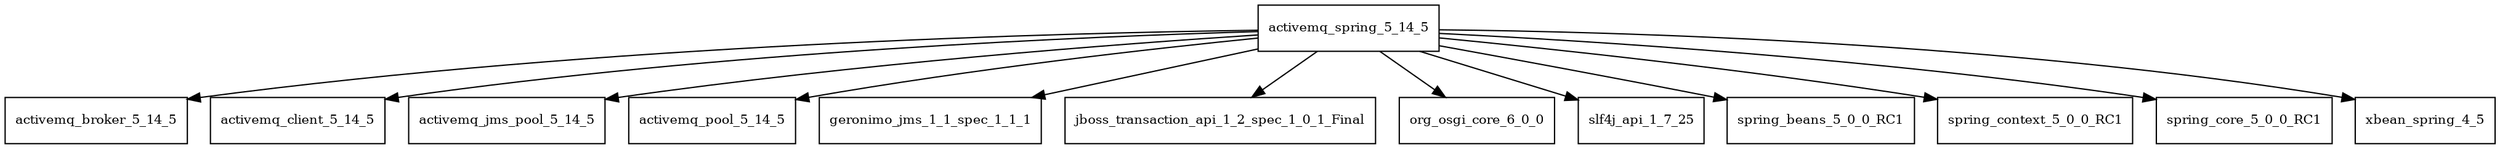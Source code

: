 digraph activemq_spring_5_14_5_dependencies {
  node [shape = box, fontsize=10.0];
  activemq_spring_5_14_5 -> activemq_broker_5_14_5;
  activemq_spring_5_14_5 -> activemq_client_5_14_5;
  activemq_spring_5_14_5 -> activemq_jms_pool_5_14_5;
  activemq_spring_5_14_5 -> activemq_pool_5_14_5;
  activemq_spring_5_14_5 -> geronimo_jms_1_1_spec_1_1_1;
  activemq_spring_5_14_5 -> jboss_transaction_api_1_2_spec_1_0_1_Final;
  activemq_spring_5_14_5 -> org_osgi_core_6_0_0;
  activemq_spring_5_14_5 -> slf4j_api_1_7_25;
  activemq_spring_5_14_5 -> spring_beans_5_0_0_RC1;
  activemq_spring_5_14_5 -> spring_context_5_0_0_RC1;
  activemq_spring_5_14_5 -> spring_core_5_0_0_RC1;
  activemq_spring_5_14_5 -> xbean_spring_4_5;
}
